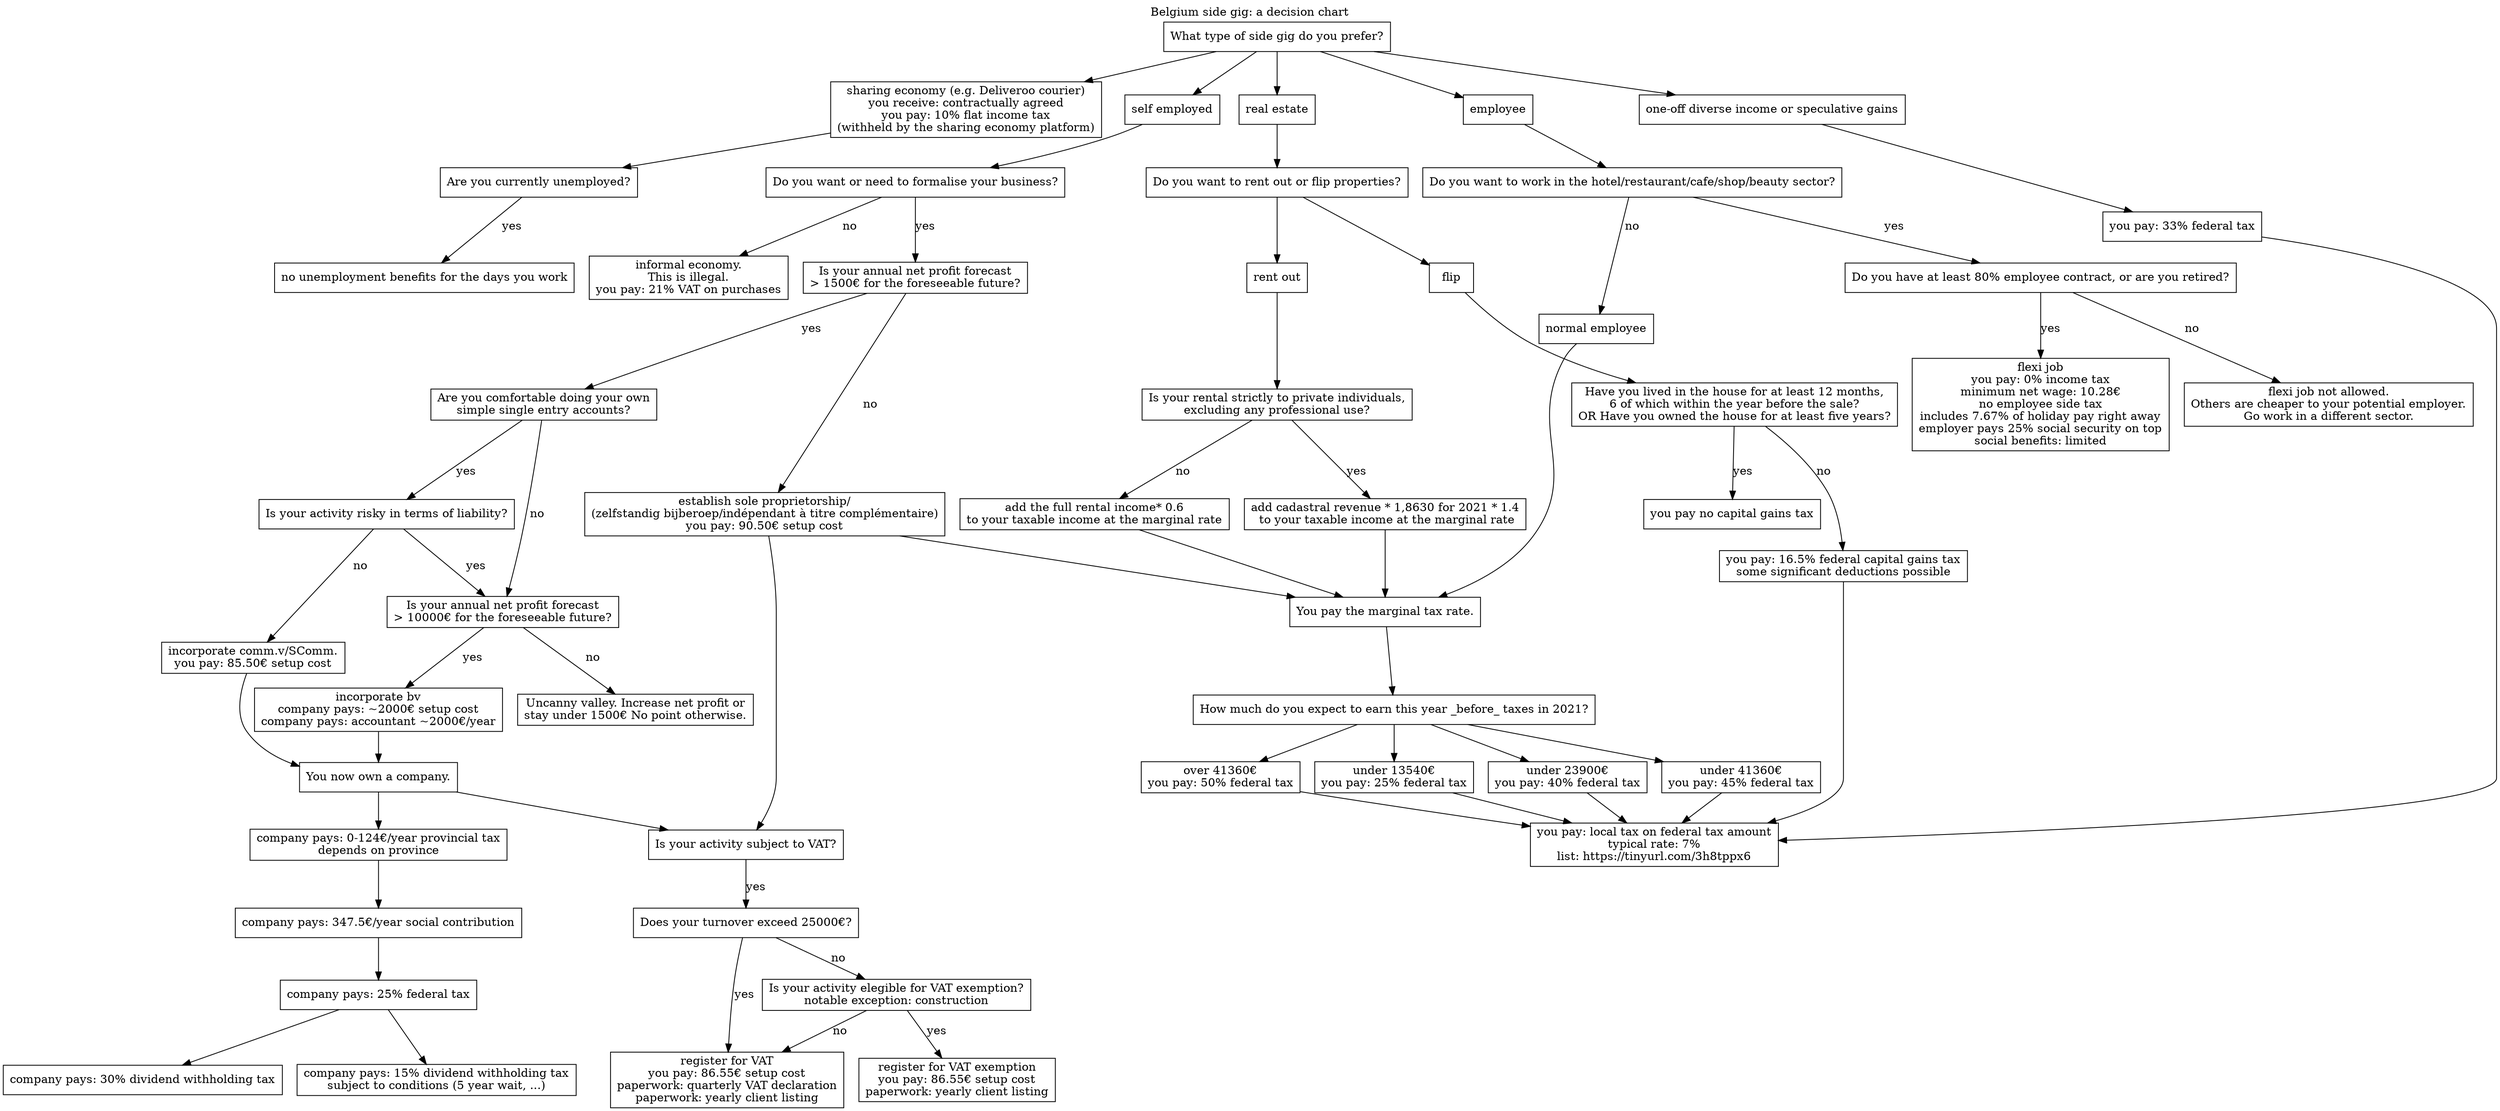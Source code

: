 digraph G {
  labelloc="t";
  label="Belgium side gig: a decision chart";
  
  node [shape=box];
  
  q_status[label="What type of side gig do you prefer?"];


  // Employee   
  q_flexi_job[label="Do you want to work in the hotel/restaurant/cafe/shop/beauty sector?"]
  q_flexi_job_condition[label="Do you have at least 80% employee contract, or are you retired?"]
  flexi_job[label="flexi job\nyou pay: 0% income tax\nminimum net wage: 10.28€\nno employee side tax\nincludes 7.67% of holiday pay right away\nemployer pays 25% social security on top\nsocial benefits: limited"]
  no_flexi_job[label="flexi job not allowed.\nOthers are cheaper to your potential employer.\nGo work in a different sector."]
  normal_employee[label="normal employee"]
  marginal_tax_rate[label="You pay the marginal tax rate."];
  q_marginal_tax_rate[label="How much do you expect to earn this year _before_ taxes in 2021?"]
  marginal_tax_25[label="under 13540€\nyou pay: 25% federal tax"]
  marginal_tax_40[label="under 23900€\nyou pay: 40% federal tax"]
  marginal_tax_45[label="under 41360€\nyou pay: 45% federal tax"]
  marginal_tax_50[label="over 41360€\nyou pay: 50% federal tax"]
  local_tax[label="you pay: local tax on federal tax amount\ntypical rate: 7%\nlist: https://tinyurl.com/3h8tppx6"]

  // Sharing economy
  sharing_economy[label="sharing economy (e.g. Deliveroo courier)\nyou receive: contractually agreed\nyou pay: 10% flat income tax\n(withheld by the sharing economy platform)"]
  q_sharing_economy_unemployed[label="Are you currently unemployed?"]
  sharing_economy_unemployed[label="no unemployment benefits for the days you work"]


  // Speculation
  capital_gains[label="one-off diverse income or speculative gains"];
  capital_gains_tax[label="you pay: 33% federal tax"];

  // Self employed
  self_employed[label="self employed"];

  q_need_formalising[label="Do you want or need to formalise your business?"];
  informal[label="informal economy.\nThis is illegal.\nyou pay: 21% VAT on purchases"];

  q_profit[label="Is your annual net profit forecast\n> 1500€ for the foreseeable future?"];
  q_self_account[label="Are you comfortable doing your own\nsimple single entry accounts?"];

  q_risky_self_account[label="Is your activity risky in terms of liability?"];
  q_profit_10000[label="Is your annual net profit forecast\n> 10000€ for the foreseeable future?"];
  no_point[label="Uncanny valley. Increase net profit or\nstay under 1500€ No point otherwise."];

  incorporate_commv[label="incorporate comm.v/SComm.\nyou pay: 85.50€ setup cost"]
  incorporate_bv[label="incorporate bv\ncompany pays: ~2000€ setup cost\ncompany pays: accountant ~2000€/year"];
  incorporated[label="You now own a company."];

  inc_fed_tax[label="company pays: 25% federal tax"];
  inc_prov_tax[label="company pays: 0-124€/year provincial tax\ndepends on province"];
  inc_soc_contrib[label="company pays: 347.5€/year social contribution"];
  inc_div_tax_15[label="company pays: 15% dividend withholding tax\nsubject to conditions (5 year wait, ...)"];
  inc_div_tax_30[label="company pays: 30% dividend withholding tax"];

  q_vat[label="Is your activity subject to VAT?"];
  q_turnover[label="Does your turnover exceed 25000€?"];
  turnover_over_25000[label="register for VAT\nyou pay: 86.55€ setup cost\npaperwork: quarterly VAT declaration\npaperwork: yearly client listing"];
  q_vat_sector[label="Is your activity elegible for VAT exemption?\nnotable exception: construction"];
  vat_exempt[label="register for VAT exemption\nyou pay: 86.55€ setup cost\npaperwork: yearly client listing"];

  sole_proprietor[label="establish sole proprietorship/\n(zelfstandig bijberoep/indépendant à titre complémentaire)\nyou pay: 90.50€ setup cost"]


  // Real estate
  real_estate[label="real estate"]
  q_rental[label="Do you want to rent out or flip properties?"]
  rent[label="rent out"];
  flip;
  q_flip[label="Have you lived in the house for at least 12 months,\n6 of which within the year before the sale?\nOR Have you owned the house for at least five years?"];
  flip_before_5_years[label="you pay: 16.5% federal capital gains tax\nsome significant deductions possible"];
  flip_after_5_years[label="you pay no capital gains tax"];
  q_rental_residential[label="Is your rental strictly to private individuals,\nexcluding any professional use?"];
  rental_residential[label="add cadastral revenue * 1,8630 for 2021 * 1.4\n to your taxable income at the marginal rate"];
  rental_commercial[label="add the full rental income* 0.6\nto your taxable income at the marginal rate"];

  //Decision tree
  q_status-> employee;
  q_status-> sharing_economy;
  q_status -> self_employed;
  q_status -> real_estate;
  q_status -> capital_gains;

  employee-> q_flexi_job;
  q_flexi_job -> normal_employee[label="no"];
  normal_employee -> marginal_tax_rate;
  marginal_tax_rate -> q_marginal_tax_rate;
  q_marginal_tax_rate -> marginal_tax_25;
  q_marginal_tax_rate -> marginal_tax_40;
  q_marginal_tax_rate -> marginal_tax_45;
  q_marginal_tax_rate -> marginal_tax_50;
  marginal_tax_25 -> local_tax;
  marginal_tax_40 -> local_tax;
  marginal_tax_45 -> local_tax;
  marginal_tax_50 -> local_tax;

  q_flexi_job -> q_flexi_job_condition [label="yes"];
  q_flexi_job_condition -> flexi_job [label="yes"];
  q_flexi_job_condition -> no_flexi_job [label="no"];
  
  sharing_economy -> q_sharing_economy_unemployed;
  q_sharing_economy_unemployed->sharing_economy_unemployed[label="yes"];
  
  real_estate -> q_rental;
  q_rental -> rent;
  q_rental -> flip;
  flip -> q_flip;
  q_flip -> flip_before_5_years[label="no"];
  q_flip -> flip_after_5_years[label="yes"];
  flip_before_5_years -> local_tax;
  rent -> q_rental_residential;
  q_rental_residential -> rental_commercial[label="no"];
  q_rental_residential -> rental_residential[label="yes"];
  rental_residential -> marginal_tax_rate;
  rental_commercial -> marginal_tax_rate;

  capital_gains -> capital_gains_tax;
  capital_gains_tax -> local_tax;

  q_need_formalising -> q_profit [label="yes"];
  q_need_formalising -> informal [label="no"];

  q_profit -> sole_proprietor [label="no"];
  q_profit -> q_self_account [label="yes"];
  q_self_account -> q_profit_10000 [label="no"];
  q_profit_10000 -> incorporate_bv [label="yes"];
  q_profit_10000 -> no_point [label="no"];
  q_self_account -> q_risky_self_account [label="yes"];
  q_risky_self_account -> incorporate_commv [label="no"];
  q_risky_self_account -> q_profit_10000 [label="yes"];
  incorporate_commv -> incorporated;
  incorporate_bv -> incorporated;
  incorporated -> inc_prov_tax;
  incorporated -> q_vat;
  inc_prov_tax-> inc_soc_contrib;
  inc_soc_contrib-> inc_fed_tax;
  inc_fed_tax-> inc_div_tax_15;
  inc_fed_tax-> inc_div_tax_30;
  

  sole_proprietor -> q_vat;
  sole_proprietor -> marginal_tax_rate;
  q_vat -> q_turnover[label="yes"];
  q_turnover -> q_vat_sector[label="no"];
  q_turnover -> turnover_over_25000[label="yes"];
  q_vat_sector -> turnover_over_25000[label="no"];
  q_vat_sector -> vat_exempt[label="yes"];

  self_employed -> q_need_formalising;
}
